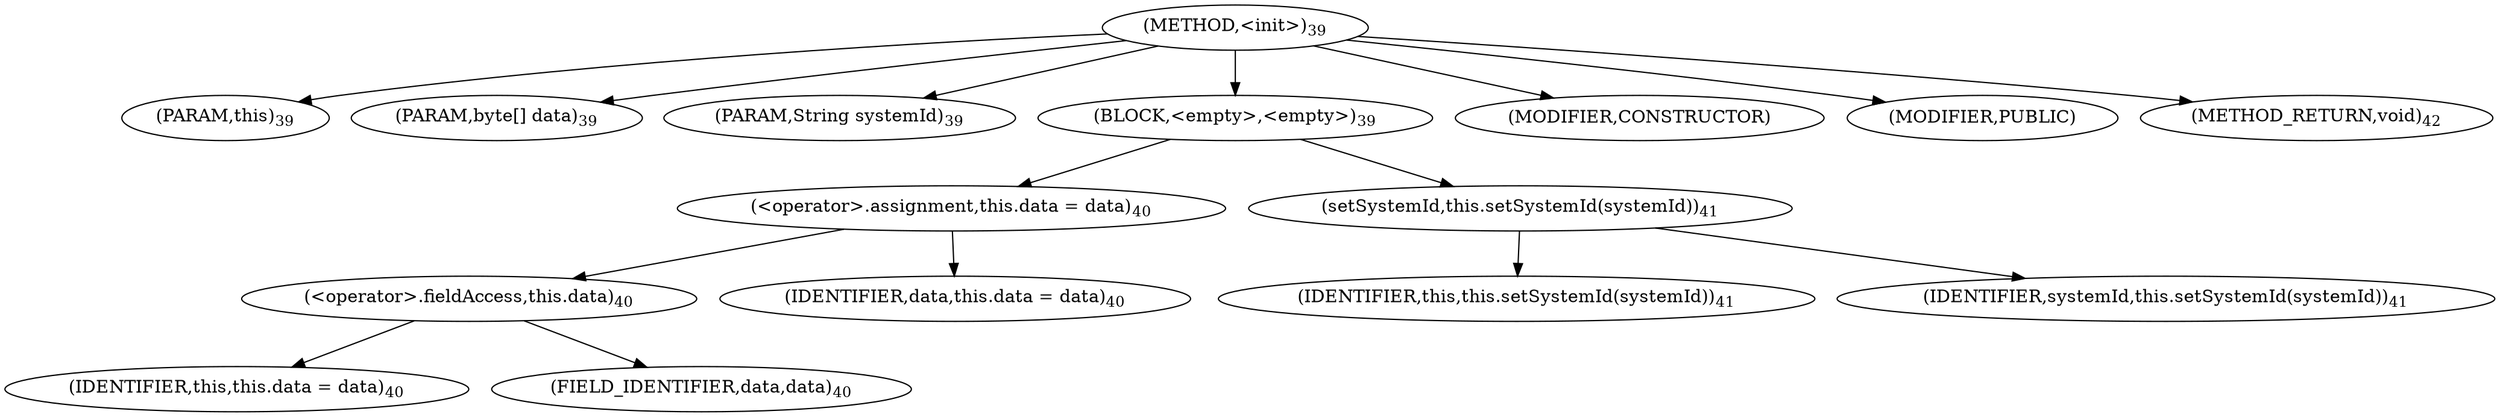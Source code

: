 digraph "&lt;init&gt;" {  
"35" [label = <(METHOD,&lt;init&gt;)<SUB>39</SUB>> ]
"6" [label = <(PARAM,this)<SUB>39</SUB>> ]
"36" [label = <(PARAM,byte[] data)<SUB>39</SUB>> ]
"37" [label = <(PARAM,String systemId)<SUB>39</SUB>> ]
"38" [label = <(BLOCK,&lt;empty&gt;,&lt;empty&gt;)<SUB>39</SUB>> ]
"39" [label = <(&lt;operator&gt;.assignment,this.data = data)<SUB>40</SUB>> ]
"40" [label = <(&lt;operator&gt;.fieldAccess,this.data)<SUB>40</SUB>> ]
"5" [label = <(IDENTIFIER,this,this.data = data)<SUB>40</SUB>> ]
"41" [label = <(FIELD_IDENTIFIER,data,data)<SUB>40</SUB>> ]
"42" [label = <(IDENTIFIER,data,this.data = data)<SUB>40</SUB>> ]
"43" [label = <(setSystemId,this.setSystemId(systemId))<SUB>41</SUB>> ]
"7" [label = <(IDENTIFIER,this,this.setSystemId(systemId))<SUB>41</SUB>> ]
"44" [label = <(IDENTIFIER,systemId,this.setSystemId(systemId))<SUB>41</SUB>> ]
"45" [label = <(MODIFIER,CONSTRUCTOR)> ]
"46" [label = <(MODIFIER,PUBLIC)> ]
"47" [label = <(METHOD_RETURN,void)<SUB>42</SUB>> ]
  "35" -> "6" 
  "35" -> "36" 
  "35" -> "37" 
  "35" -> "38" 
  "35" -> "45" 
  "35" -> "46" 
  "35" -> "47" 
  "38" -> "39" 
  "38" -> "43" 
  "39" -> "40" 
  "39" -> "42" 
  "40" -> "5" 
  "40" -> "41" 
  "43" -> "7" 
  "43" -> "44" 
}
